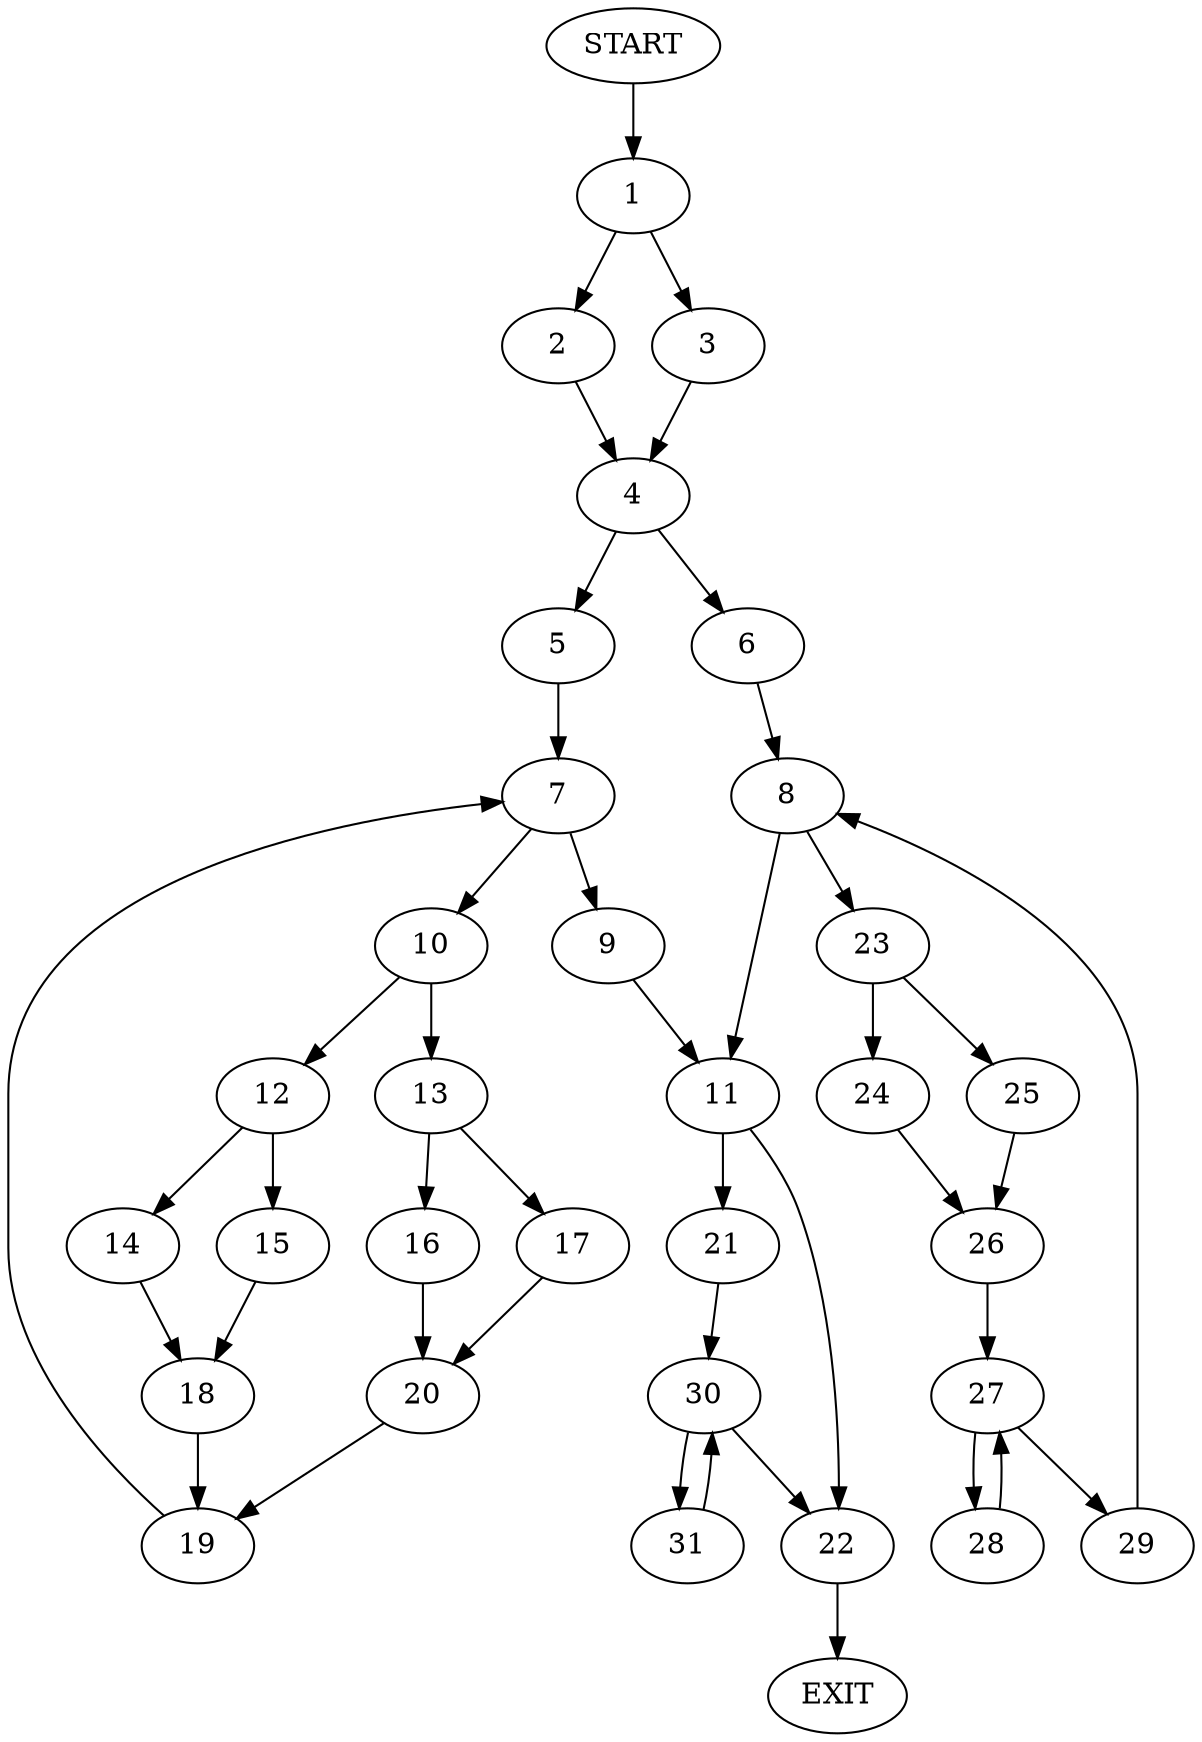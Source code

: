 digraph {
0 [label="START"]
32 [label="EXIT"]
0 -> 1
1 -> 2
1 -> 3
3 -> 4
2 -> 4
4 -> 5
4 -> 6
5 -> 7
6 -> 8
7 -> 9
7 -> 10
9 -> 11
10 -> 12
10 -> 13
12 -> 14
12 -> 15
13 -> 16
13 -> 17
14 -> 18
15 -> 18
18 -> 19
19 -> 7
17 -> 20
16 -> 20
20 -> 19
11 -> 21
11 -> 22
8 -> 11
8 -> 23
23 -> 24
23 -> 25
24 -> 26
25 -> 26
26 -> 27
27 -> 28
27 -> 29
28 -> 27
29 -> 8
22 -> 32
21 -> 30
30 -> 22
30 -> 31
31 -> 30
}

